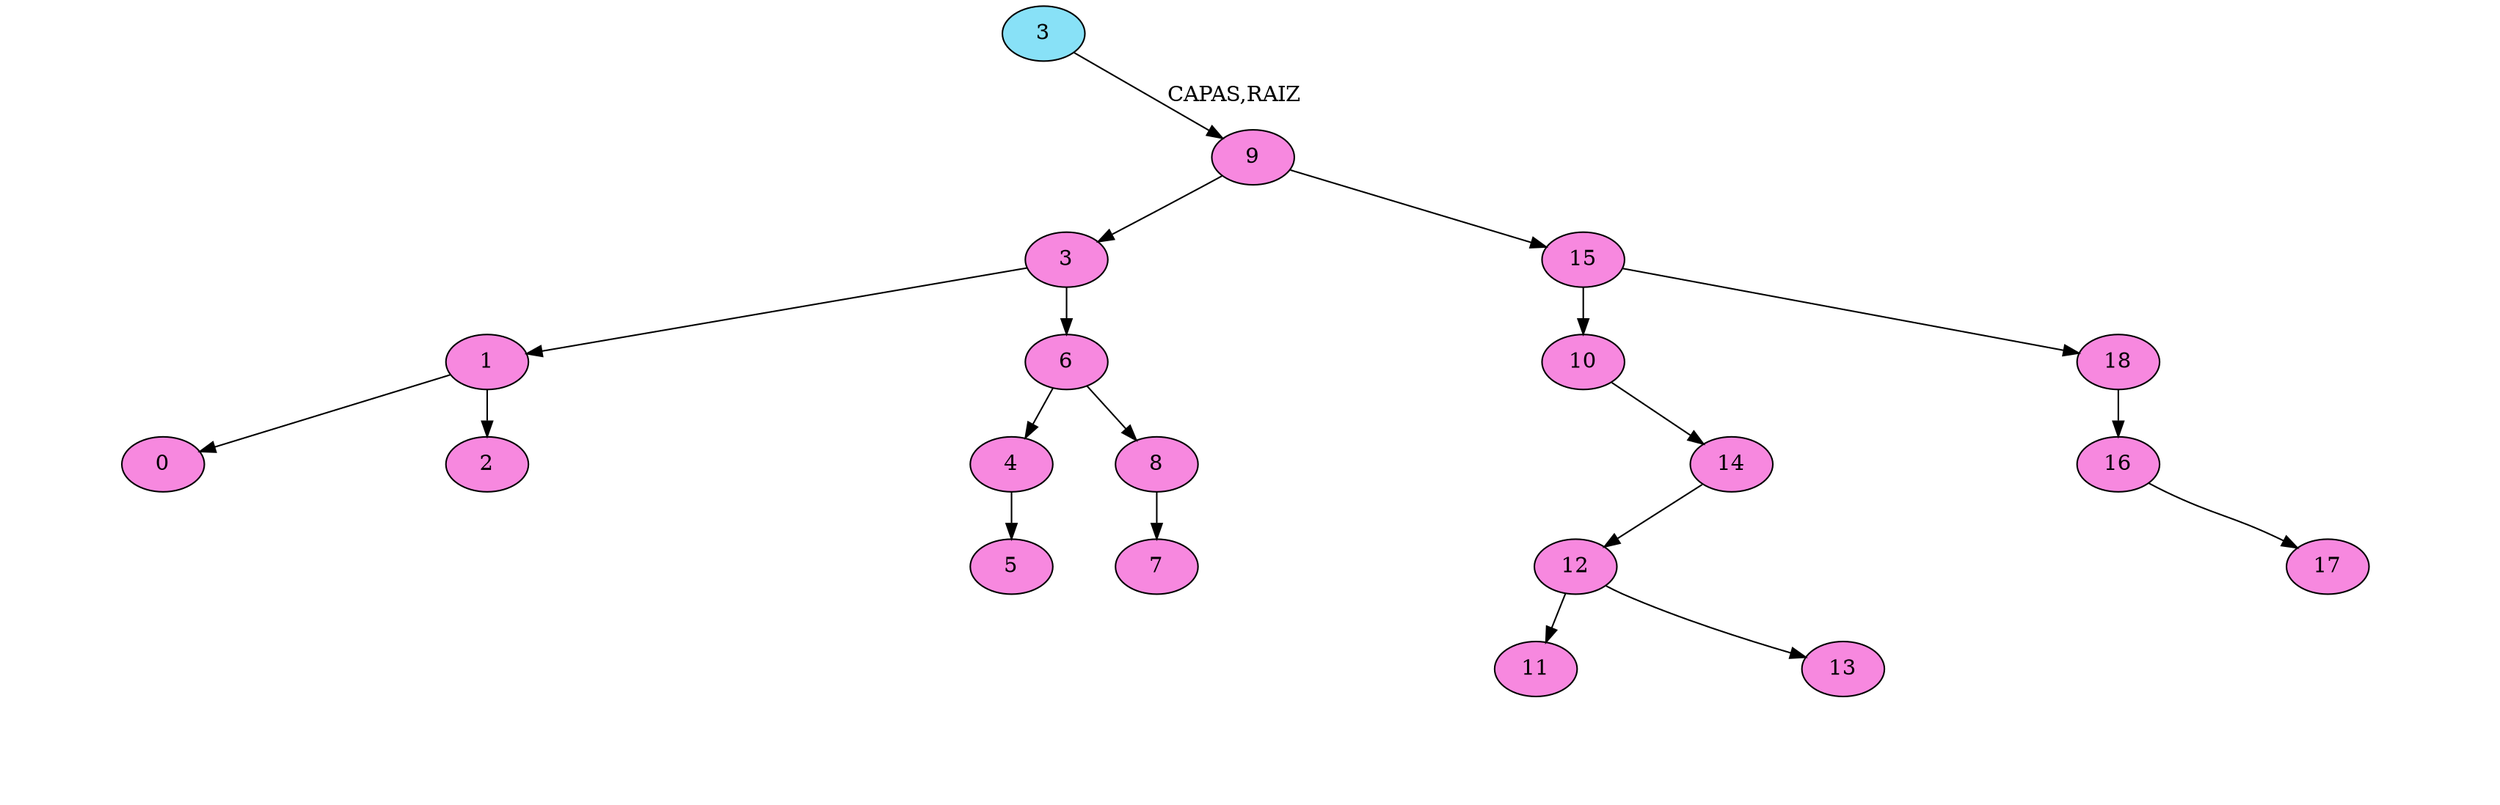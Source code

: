 digraph G {
nodesep=0; 
ranksep=0.4;
node[style = filled fillcolor="#88E1F7"];
	NodoAVL3[ label="3"  ];
Invisible1963899776[style=invis];
NodoAVL3-> Invisible1963899776[arrowsize=0 style= invisible] 
Invisible1963899776[style=invis];
NodoAVL3-> Invisible1963899776[arrowsize=0 style= invisible] 


node[style = filled fillcolor="#F788DF"];
	NodoABB9[ label="9"  ];
	NodoABB3[ label="3"];
NodoABB9->NodoABB3
	NodoABB3[ label="3"  ];
	NodoABB1[ label="1"];
NodoABB3->NodoABB1
	NodoABB1[ label="1"  ];
	NodoABB0[ label="0"];
NodoABB1->NodoABB0
	NodoABB0[ label="0"  ];
Invisible526500490[style=invis];
NodoABB0-> Invisible526500490[arrowsize=0 style= invisible] 
Invisible526500490[style=invis];
NodoABB0-> Invisible526500490[arrowsize=0 style= invisible] 
	NodoABB2[ label="2" ];
NodoABB1->NodoABB2
	NodoABB2[ label="2"  ];
Invisible1496282740[style=invis];
NodoABB2-> Invisible1496282740[arrowsize=0 style= invisible] 
Invisible1496282740[style=invis];
NodoABB2-> Invisible1496282740[arrowsize=0 style= invisible] 
	NodoABB6[ label="6" ];
NodoABB3->NodoABB6
	NodoABB6[ label="6"  ];
	NodoABB4[ label="4"];
NodoABB6->NodoABB4
	NodoABB4[ label="4"  ];
Invisible471550863[style=invis];
NodoABB4-> Invisible471550863[arrowsize=0 style= invisible] 
	NodoABB5[ label="5" ];
NodoABB4->NodoABB5
	NodoABB5[ label="5"  ];
Invisible1762536183[style=invis];
NodoABB5-> Invisible1762536183[arrowsize=0 style= invisible] 
Invisible1762536183[style=invis];
NodoABB5-> Invisible1762536183[arrowsize=0 style= invisible] 
	NodoABB8[ label="8" ];
NodoABB6->NodoABB8
	NodoABB8[ label="8"  ];
	NodoABB7[ label="7"];
NodoABB8->NodoABB7
	NodoABB7[ label="7"  ];
Invisible2028650702[style=invis];
NodoABB7-> Invisible2028650702[arrowsize=0 style= invisible] 
Invisible2028650702[style=invis];
NodoABB7-> Invisible2028650702[arrowsize=0 style= invisible] 
Invisible1515492721[style=invis];
NodoABB8-> Invisible1515492721[arrowsize=0 style= invisible] 
	NodoABB15[ label="15" ];
NodoABB9->NodoABB15
	NodoABB15[ label="15"  ];
	NodoABB10[ label="10"];
NodoABB15->NodoABB10
	NodoABB10[ label="10"  ];
Invisible483785351[style=invis];
NodoABB10-> Invisible483785351[arrowsize=0 style= invisible] 
	NodoABB14[ label="14" ];
NodoABB10->NodoABB14
	NodoABB14[ label="14"  ];
	NodoABB12[ label="12"];
NodoABB14->NodoABB12
	NodoABB12[ label="12"  ];
	NodoABB11[ label="11"];
NodoABB12->NodoABB11
	NodoABB11[ label="11"  ];
Invisible76821112[style=invis];
NodoABB11-> Invisible76821112[arrowsize=0 style= invisible] 
Invisible76821112[style=invis];
NodoABB11-> Invisible76821112[arrowsize=0 style= invisible] 
	NodoABB13[ label="13" ];
NodoABB12->NodoABB13
	NodoABB13[ label="13"  ];
Invisible718696084[style=invis];
NodoABB13-> Invisible718696084[arrowsize=0 style= invisible] 
Invisible718696084[style=invis];
NodoABB13-> Invisible718696084[arrowsize=0 style= invisible] 
Invisible1415027106[style=invis];
NodoABB14-> Invisible1415027106[arrowsize=0 style= invisible] 
	NodoABB18[ label="18" ];
NodoABB15->NodoABB18
	NodoABB18[ label="18"  ];
	NodoABB16[ label="16"];
NodoABB18->NodoABB16
	NodoABB16[ label="16"  ];
Invisible1743077485[style=invis];
NodoABB16-> Invisible1743077485[arrowsize=0 style= invisible] 
	NodoABB17[ label="17" ];
NodoABB16->NodoABB17
	NodoABB17[ label="17"  ];
Invisible1111996699[style=invis];
NodoABB17-> Invisible1111996699[arrowsize=0 style= invisible] 
Invisible1111996699[style=invis];
NodoABB17-> Invisible1111996699[arrowsize=0 style= invisible] 
Invisible1543294217[style=invis];
NodoABB18-> Invisible1543294217[arrowsize=0 style= invisible] 
NodoAVL3->NodoABB9[label="CAPAS,RAIZ"]
}